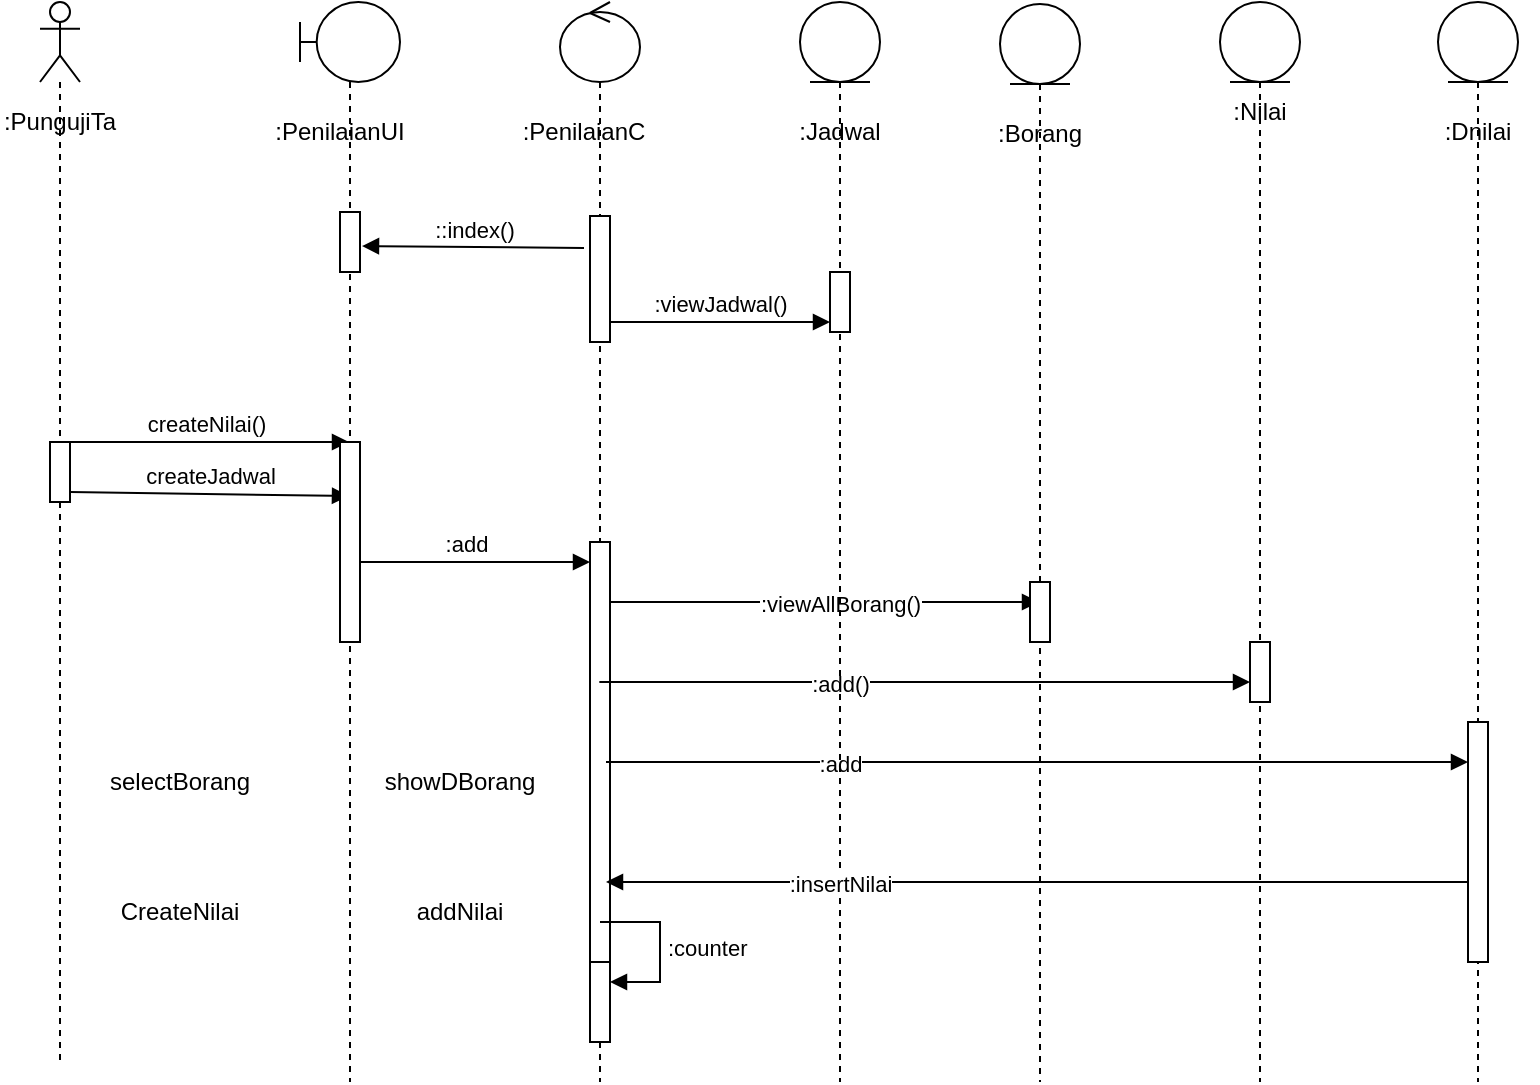 <mxfile version="22.1.7" type="github">
  <diagram name="Page-1" id="zYGFYwWdgDgnHZVmgpOS">
    <mxGraphModel dx="1163" dy="596" grid="1" gridSize="10" guides="1" tooltips="1" connect="1" arrows="1" fold="1" page="1" pageScale="1" pageWidth="850" pageHeight="1100" math="0" shadow="0">
      <root>
        <mxCell id="0" />
        <mxCell id="1" parent="0" />
        <mxCell id="6ISc3NO1TbWstHizMqf0-1" value="" style="shape=umlLifeline;perimeter=lifelinePerimeter;whiteSpace=wrap;html=1;container=0;dropTarget=0;collapsible=0;recursiveResize=0;outlineConnect=0;portConstraint=eastwest;newEdgeStyle={&quot;curved&quot;:0,&quot;rounded&quot;:0};participant=umlActor;" vertex="1" parent="1">
          <mxGeometry x="40" y="160" width="20" height="530" as="geometry" />
        </mxCell>
        <mxCell id="6ISc3NO1TbWstHizMqf0-3" value=":PenilaianUI" style="text;html=1;strokeColor=none;fillColor=none;align=center;verticalAlign=middle;whiteSpace=wrap;rounded=0;" vertex="1" parent="1">
          <mxGeometry x="160" y="210" width="60" height="30" as="geometry" />
        </mxCell>
        <mxCell id="6ISc3NO1TbWstHizMqf0-4" value=":PenilaianC" style="text;html=1;strokeColor=none;fillColor=none;align=center;verticalAlign=middle;whiteSpace=wrap;rounded=0;" vertex="1" parent="1">
          <mxGeometry x="282" y="210" width="60" height="30" as="geometry" />
        </mxCell>
        <mxCell id="6ISc3NO1TbWstHizMqf0-6" value="" style="shape=umlLifeline;perimeter=lifelinePerimeter;whiteSpace=wrap;html=1;container=0;dropTarget=0;collapsible=0;recursiveResize=0;outlineConnect=0;portConstraint=eastwest;newEdgeStyle={&quot;curved&quot;:0,&quot;rounded&quot;:0};participant=umlBoundary;" vertex="1" parent="1">
          <mxGeometry x="170" y="160" width="50" height="540" as="geometry" />
        </mxCell>
        <mxCell id="6ISc3NO1TbWstHizMqf0-14" value=":PungujiTa" style="text;html=1;strokeColor=none;fillColor=none;align=center;verticalAlign=middle;whiteSpace=wrap;rounded=0;" vertex="1" parent="1">
          <mxGeometry x="20" y="205" width="60" height="30" as="geometry" />
        </mxCell>
        <mxCell id="6ISc3NO1TbWstHizMqf0-20" value="" style="shape=umlLifeline;perimeter=lifelinePerimeter;whiteSpace=wrap;html=1;container=1;dropTarget=0;collapsible=0;recursiveResize=0;outlineConnect=0;portConstraint=eastwest;newEdgeStyle={&quot;curved&quot;:0,&quot;rounded&quot;:0};participant=umlControl;" vertex="1" parent="1">
          <mxGeometry x="300" y="160" width="40" height="540" as="geometry" />
        </mxCell>
        <mxCell id="6ISc3NO1TbWstHizMqf0-22" value="" style="html=1;points=[[0,0,0,0,5],[0,1,0,0,-5],[1,0,0,0,5],[1,1,0,0,-5]];perimeter=orthogonalPerimeter;outlineConnect=0;targetShapes=umlLifeline;portConstraint=eastwest;newEdgeStyle={&quot;curved&quot;:0,&quot;rounded&quot;:0};" vertex="1" parent="6ISc3NO1TbWstHizMqf0-20">
          <mxGeometry x="15" y="107" width="10" height="63" as="geometry" />
        </mxCell>
        <mxCell id="6ISc3NO1TbWstHizMqf0-46" value="" style="html=1;points=[[0,0,0,0,5],[0,1,0,0,-5],[1,0,0,0,5],[1,1,0,0,-5]];perimeter=orthogonalPerimeter;outlineConnect=0;targetShapes=umlLifeline;portConstraint=eastwest;newEdgeStyle={&quot;curved&quot;:0,&quot;rounded&quot;:0};" vertex="1" parent="6ISc3NO1TbWstHizMqf0-20">
          <mxGeometry x="15" y="270" width="10" height="230" as="geometry" />
        </mxCell>
        <mxCell id="6ISc3NO1TbWstHizMqf0-55" value="" style="html=1;points=[[0,0,0,0,5],[0,1,0,0,-5],[1,0,0,0,5],[1,1,0,0,-5]];perimeter=orthogonalPerimeter;outlineConnect=0;targetShapes=umlLifeline;portConstraint=eastwest;newEdgeStyle={&quot;curved&quot;:0,&quot;rounded&quot;:0};" vertex="1" parent="6ISc3NO1TbWstHizMqf0-20">
          <mxGeometry x="15" y="480" width="10" height="40" as="geometry" />
        </mxCell>
        <mxCell id="6ISc3NO1TbWstHizMqf0-56" value=":counter" style="html=1;align=left;spacingLeft=2;endArrow=block;rounded=0;edgeStyle=orthogonalEdgeStyle;curved=0;rounded=0;" edge="1" target="6ISc3NO1TbWstHizMqf0-55" parent="6ISc3NO1TbWstHizMqf0-20">
          <mxGeometry relative="1" as="geometry">
            <mxPoint x="20" y="460" as="sourcePoint" />
            <Array as="points">
              <mxPoint x="50" y="490" />
            </Array>
          </mxGeometry>
        </mxCell>
        <mxCell id="6ISc3NO1TbWstHizMqf0-26" value="::index()" style="html=1;verticalAlign=bottom;endArrow=block;curved=0;rounded=0;exitX=-0.3;exitY=0.254;exitDx=0;exitDy=0;exitPerimeter=0;entryX=1.1;entryY=0.567;entryDx=0;entryDy=0;entryPerimeter=0;" edge="1" parent="1" source="6ISc3NO1TbWstHizMqf0-22" target="6ISc3NO1TbWstHizMqf0-21">
          <mxGeometry width="80" relative="1" as="geometry">
            <mxPoint x="380" y="350" as="sourcePoint" />
            <mxPoint x="200" y="280" as="targetPoint" />
          </mxGeometry>
        </mxCell>
        <mxCell id="6ISc3NO1TbWstHizMqf0-27" value=":viewJadwal()" style="html=1;verticalAlign=bottom;endArrow=block;curved=0;rounded=0;entryX=0;entryY=1;entryDx=0;entryDy=-5;entryPerimeter=0;" edge="1" parent="1" source="6ISc3NO1TbWstHizMqf0-22" target="6ISc3NO1TbWstHizMqf0-24">
          <mxGeometry width="80" relative="1" as="geometry">
            <mxPoint x="380" y="350" as="sourcePoint" />
            <mxPoint x="460" y="350" as="targetPoint" />
          </mxGeometry>
        </mxCell>
        <mxCell id="6ISc3NO1TbWstHizMqf0-31" value="createJadwal" style="html=1;verticalAlign=bottom;endArrow=block;curved=0;rounded=0;exitX=1;exitY=1;exitDx=0;exitDy=-5;exitPerimeter=0;" edge="1" parent="1" source="6ISc3NO1TbWstHizMqf0-29">
          <mxGeometry width="80" relative="1" as="geometry">
            <mxPoint x="50" y="400" as="sourcePoint" />
            <mxPoint x="194.5" y="407" as="targetPoint" />
          </mxGeometry>
        </mxCell>
        <mxCell id="6ISc3NO1TbWstHizMqf0-32" value="createNilai()" style="html=1;verticalAlign=bottom;endArrow=block;curved=0;rounded=0;" edge="1" parent="1">
          <mxGeometry width="80" relative="1" as="geometry">
            <mxPoint x="50" y="380" as="sourcePoint" />
            <mxPoint x="194.5" y="380" as="targetPoint" />
          </mxGeometry>
        </mxCell>
        <mxCell id="6ISc3NO1TbWstHizMqf0-35" value=":Borang" style="text;html=1;strokeColor=none;fillColor=none;align=center;verticalAlign=middle;whiteSpace=wrap;rounded=0;" vertex="1" parent="1">
          <mxGeometry x="510" y="211" width="60" height="30" as="geometry" />
        </mxCell>
        <mxCell id="6ISc3NO1TbWstHizMqf0-36" value="" style="shape=umlLifeline;perimeter=lifelinePerimeter;whiteSpace=wrap;html=1;container=0;dropTarget=0;collapsible=0;recursiveResize=0;outlineConnect=0;portConstraint=eastwest;newEdgeStyle={&quot;curved&quot;:0,&quot;rounded&quot;:0};participant=umlEntity;" vertex="1" parent="1">
          <mxGeometry x="520" y="161" width="40" height="539" as="geometry" />
        </mxCell>
        <mxCell id="6ISc3NO1TbWstHizMqf0-47" value=":add" style="html=1;verticalAlign=bottom;endArrow=block;curved=0;rounded=0;exitX=1;exitY=1;exitDx=0;exitDy=-5;exitPerimeter=0;" edge="1" parent="1" target="6ISc3NO1TbWstHizMqf0-46">
          <mxGeometry width="80" relative="1" as="geometry">
            <mxPoint x="190" y="440" as="sourcePoint" />
            <mxPoint x="310" y="442" as="targetPoint" />
          </mxGeometry>
        </mxCell>
        <mxCell id="6ISc3NO1TbWstHizMqf0-51" value=":viewAllBorang()" style="html=1;verticalAlign=bottom;endArrow=block;curved=0;rounded=0;" edge="1" parent="1" target="6ISc3NO1TbWstHizMqf0-36">
          <mxGeometry x="0.072" y="-10" width="80" relative="1" as="geometry">
            <mxPoint x="325" y="460" as="sourcePoint" />
            <mxPoint x="435" y="460" as="targetPoint" />
            <mxPoint as="offset" />
          </mxGeometry>
        </mxCell>
        <mxCell id="6ISc3NO1TbWstHizMqf0-52" value=":add()" style="html=1;verticalAlign=bottom;endArrow=block;curved=0;rounded=0;" edge="1" parent="1">
          <mxGeometry x="-0.26" y="-10" width="80" relative="1" as="geometry">
            <mxPoint x="319.667" y="500" as="sourcePoint" />
            <mxPoint x="645" y="500" as="targetPoint" />
            <mxPoint as="offset" />
          </mxGeometry>
        </mxCell>
        <mxCell id="6ISc3NO1TbWstHizMqf0-53" value=":add" style="html=1;verticalAlign=bottom;endArrow=block;curved=0;rounded=0;exitX=0.5;exitY=0.538;exitDx=0;exitDy=0;exitPerimeter=0;" edge="1" parent="1" target="6ISc3NO1TbWstHizMqf0-41">
          <mxGeometry x="-0.457" y="-10" width="80" relative="1" as="geometry">
            <mxPoint x="323" y="540" as="sourcePoint" />
            <mxPoint x="648" y="540" as="targetPoint" />
            <mxPoint as="offset" />
          </mxGeometry>
        </mxCell>
        <mxCell id="6ISc3NO1TbWstHizMqf0-43" value=":Nilai" style="text;html=1;strokeColor=none;fillColor=none;align=center;verticalAlign=middle;whiteSpace=wrap;rounded=0;" vertex="1" parent="1">
          <mxGeometry x="620" y="200" width="60" height="30" as="geometry" />
        </mxCell>
        <mxCell id="6ISc3NO1TbWstHizMqf0-44" value="" style="shape=umlLifeline;perimeter=lifelinePerimeter;whiteSpace=wrap;html=1;container=1;dropTarget=0;collapsible=0;recursiveResize=0;outlineConnect=0;portConstraint=eastwest;newEdgeStyle={&quot;curved&quot;:0,&quot;rounded&quot;:0};participant=umlEntity;" vertex="1" parent="1">
          <mxGeometry x="630" y="160" width="40" height="540" as="geometry" />
        </mxCell>
        <mxCell id="6ISc3NO1TbWstHizMqf0-45" value="" style="html=1;points=[[0,0,0,0,5],[0,1,0,0,-5],[1,0,0,0,5],[1,1,0,0,-5]];perimeter=orthogonalPerimeter;outlineConnect=0;targetShapes=umlLifeline;portConstraint=eastwest;newEdgeStyle={&quot;curved&quot;:0,&quot;rounded&quot;:0};" vertex="1" parent="1">
          <mxGeometry x="645" y="480" width="10" height="30" as="geometry" />
        </mxCell>
        <mxCell id="6ISc3NO1TbWstHizMqf0-39" value=":Dnilai" style="text;html=1;strokeColor=none;fillColor=none;align=center;verticalAlign=middle;whiteSpace=wrap;rounded=0;" vertex="1" parent="1">
          <mxGeometry x="729" y="210" width="60" height="30" as="geometry" />
        </mxCell>
        <mxCell id="6ISc3NO1TbWstHizMqf0-40" value="" style="shape=umlLifeline;perimeter=lifelinePerimeter;whiteSpace=wrap;html=1;container=1;dropTarget=0;collapsible=0;recursiveResize=0;outlineConnect=0;portConstraint=eastwest;newEdgeStyle={&quot;curved&quot;:0,&quot;rounded&quot;:0};participant=umlEntity;" vertex="1" parent="1">
          <mxGeometry x="739" y="160" width="40" height="540" as="geometry" />
        </mxCell>
        <mxCell id="6ISc3NO1TbWstHizMqf0-41" value="" style="html=1;points=[[0,0,0,0,5],[0,1,0,0,-5],[1,0,0,0,5],[1,1,0,0,-5]];perimeter=orthogonalPerimeter;outlineConnect=0;targetShapes=umlLifeline;portConstraint=eastwest;newEdgeStyle={&quot;curved&quot;:0,&quot;rounded&quot;:0};" vertex="1" parent="1">
          <mxGeometry x="754" y="520" width="10" height="120" as="geometry" />
        </mxCell>
        <mxCell id="6ISc3NO1TbWstHizMqf0-37" value="" style="html=1;points=[[0,0,0,0,5],[0,1,0,0,-5],[1,0,0,0,5],[1,1,0,0,-5]];perimeter=orthogonalPerimeter;outlineConnect=0;targetShapes=umlLifeline;portConstraint=eastwest;newEdgeStyle={&quot;curved&quot;:0,&quot;rounded&quot;:0};" vertex="1" parent="1">
          <mxGeometry x="535" y="450" width="10" height="30" as="geometry" />
        </mxCell>
        <mxCell id="6ISc3NO1TbWstHizMqf0-5" value=":Jadwal" style="text;html=1;strokeColor=none;fillColor=none;align=center;verticalAlign=middle;whiteSpace=wrap;rounded=0;" vertex="1" parent="1">
          <mxGeometry x="410" y="210" width="60" height="30" as="geometry" />
        </mxCell>
        <mxCell id="6ISc3NO1TbWstHizMqf0-8" value="" style="shape=umlLifeline;perimeter=lifelinePerimeter;whiteSpace=wrap;html=1;container=1;dropTarget=0;collapsible=0;recursiveResize=0;outlineConnect=0;portConstraint=eastwest;newEdgeStyle={&quot;curved&quot;:0,&quot;rounded&quot;:0};participant=umlEntity;" vertex="1" parent="1">
          <mxGeometry x="420" y="160" width="40" height="540" as="geometry" />
        </mxCell>
        <mxCell id="6ISc3NO1TbWstHizMqf0-24" value="" style="html=1;points=[[0,0,0,0,5],[0,1,0,0,-5],[1,0,0,0,5],[1,1,0,0,-5]];perimeter=orthogonalPerimeter;outlineConnect=0;targetShapes=umlLifeline;portConstraint=eastwest;newEdgeStyle={&quot;curved&quot;:0,&quot;rounded&quot;:0};" vertex="1" parent="6ISc3NO1TbWstHizMqf0-8">
          <mxGeometry x="15" y="135" width="10" height="30" as="geometry" />
        </mxCell>
        <mxCell id="6ISc3NO1TbWstHizMqf0-21" value="" style="html=1;points=[[0,0,0,0,5],[0,1,0,0,-5],[1,0,0,0,5],[1,1,0,0,-5]];perimeter=orthogonalPerimeter;outlineConnect=0;targetShapes=umlLifeline;portConstraint=eastwest;newEdgeStyle={&quot;curved&quot;:0,&quot;rounded&quot;:0};" vertex="1" parent="1">
          <mxGeometry x="190" y="265" width="10" height="30" as="geometry" />
        </mxCell>
        <mxCell id="6ISc3NO1TbWstHizMqf0-30" value="" style="html=1;points=[[0,0,0,0,5],[0,1,0,0,-5],[1,0,0,0,5],[1,1,0,0,-5]];perimeter=orthogonalPerimeter;outlineConnect=0;targetShapes=umlLifeline;portConstraint=eastwest;newEdgeStyle={&quot;curved&quot;:0,&quot;rounded&quot;:0};" vertex="1" parent="1">
          <mxGeometry x="190" y="380" width="10" height="100" as="geometry" />
        </mxCell>
        <mxCell id="6ISc3NO1TbWstHizMqf0-29" value="" style="html=1;points=[[0,0,0,0,5],[0,1,0,0,-5],[1,0,0,0,5],[1,1,0,0,-5]];perimeter=orthogonalPerimeter;outlineConnect=0;targetShapes=umlLifeline;portConstraint=eastwest;newEdgeStyle={&quot;curved&quot;:0,&quot;rounded&quot;:0};" vertex="1" parent="1">
          <mxGeometry x="45" y="380" width="10" height="30" as="geometry" />
        </mxCell>
        <mxCell id="6ISc3NO1TbWstHizMqf0-54" value=":insertNilai" style="html=1;verticalAlign=bottom;endArrow=none;curved=0;rounded=0;exitX=0.5;exitY=0.538;exitDx=0;exitDy=0;exitPerimeter=0;startArrow=block;startFill=1;endFill=0;" edge="1" parent="1">
          <mxGeometry x="-0.457" y="-10" width="80" relative="1" as="geometry">
            <mxPoint x="323" y="600" as="sourcePoint" />
            <mxPoint x="754" y="600" as="targetPoint" />
            <mxPoint as="offset" />
          </mxGeometry>
        </mxCell>
        <mxCell id="6ISc3NO1TbWstHizMqf0-57" value="selectBorang" style="text;html=1;strokeColor=none;fillColor=none;align=center;verticalAlign=middle;whiteSpace=wrap;rounded=0;" vertex="1" parent="1">
          <mxGeometry x="80" y="535" width="60" height="30" as="geometry" />
        </mxCell>
        <mxCell id="6ISc3NO1TbWstHizMqf0-58" value="CreateNilai" style="text;html=1;strokeColor=none;fillColor=none;align=center;verticalAlign=middle;whiteSpace=wrap;rounded=0;" vertex="1" parent="1">
          <mxGeometry x="80" y="600" width="60" height="30" as="geometry" />
        </mxCell>
        <mxCell id="6ISc3NO1TbWstHizMqf0-59" value="showDBorang" style="text;html=1;strokeColor=none;fillColor=none;align=center;verticalAlign=middle;whiteSpace=wrap;rounded=0;" vertex="1" parent="1">
          <mxGeometry x="220" y="535" width="60" height="30" as="geometry" />
        </mxCell>
        <mxCell id="6ISc3NO1TbWstHizMqf0-60" value="addNilai" style="text;html=1;strokeColor=none;fillColor=none;align=center;verticalAlign=middle;whiteSpace=wrap;rounded=0;" vertex="1" parent="1">
          <mxGeometry x="220" y="600" width="60" height="30" as="geometry" />
        </mxCell>
      </root>
    </mxGraphModel>
  </diagram>
</mxfile>
